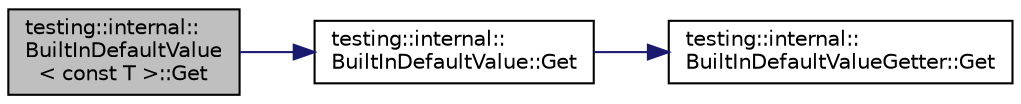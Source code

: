 digraph "testing::internal::BuiltInDefaultValue&lt; const T &gt;::Get"
{
  edge [fontname="Helvetica",fontsize="10",labelfontname="Helvetica",labelfontsize="10"];
  node [fontname="Helvetica",fontsize="10",shape=record];
  rankdir="LR";
  Node3 [label="testing::internal::\lBuiltInDefaultValue\l\< const T \>::Get",height=0.2,width=0.4,color="black", fillcolor="grey75", style="filled", fontcolor="black"];
  Node3 -> Node4 [color="midnightblue",fontsize="10",style="solid",fontname="Helvetica"];
  Node4 [label="testing::internal::\lBuiltInDefaultValue::Get",height=0.2,width=0.4,color="black", fillcolor="white", style="filled",URL="$d7/d15/classtesting_1_1internal_1_1_built_in_default_value.html#a7e26c1df14a887c8f393b29d6ea162e6"];
  Node4 -> Node5 [color="midnightblue",fontsize="10",style="solid",fontname="Helvetica"];
  Node5 [label="testing::internal::\lBuiltInDefaultValueGetter::Get",height=0.2,width=0.4,color="black", fillcolor="white", style="filled",URL="$d8/d36/structtesting_1_1internal_1_1_built_in_default_value_getter.html#a61c47c50cdb6ab488dabe2cec3b97fc8"];
}
